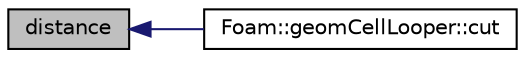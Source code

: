 digraph "distance"
{
  bgcolor="transparent";
  edge [fontname="Helvetica",fontsize="10",labelfontname="Helvetica",labelfontsize="10"];
  node [fontname="Helvetica",fontsize="10",shape=record];
  rankdir="LR";
  Node1 [label="distance",height=0.2,width=0.4,color="black", fillcolor="grey75", style="filled", fontcolor="black"];
  Node1 -> Node2 [dir="back",color="midnightblue",fontsize="10",style="solid",fontname="Helvetica"];
  Node2 [label="Foam::geomCellLooper::cut",height=0.2,width=0.4,color="black",URL="$a00917.html#ae441aaf74ea7c5d77ba3bd7ddfcb919b",tooltip="Same but now also base point of cut provided (instead of always. "];
}

